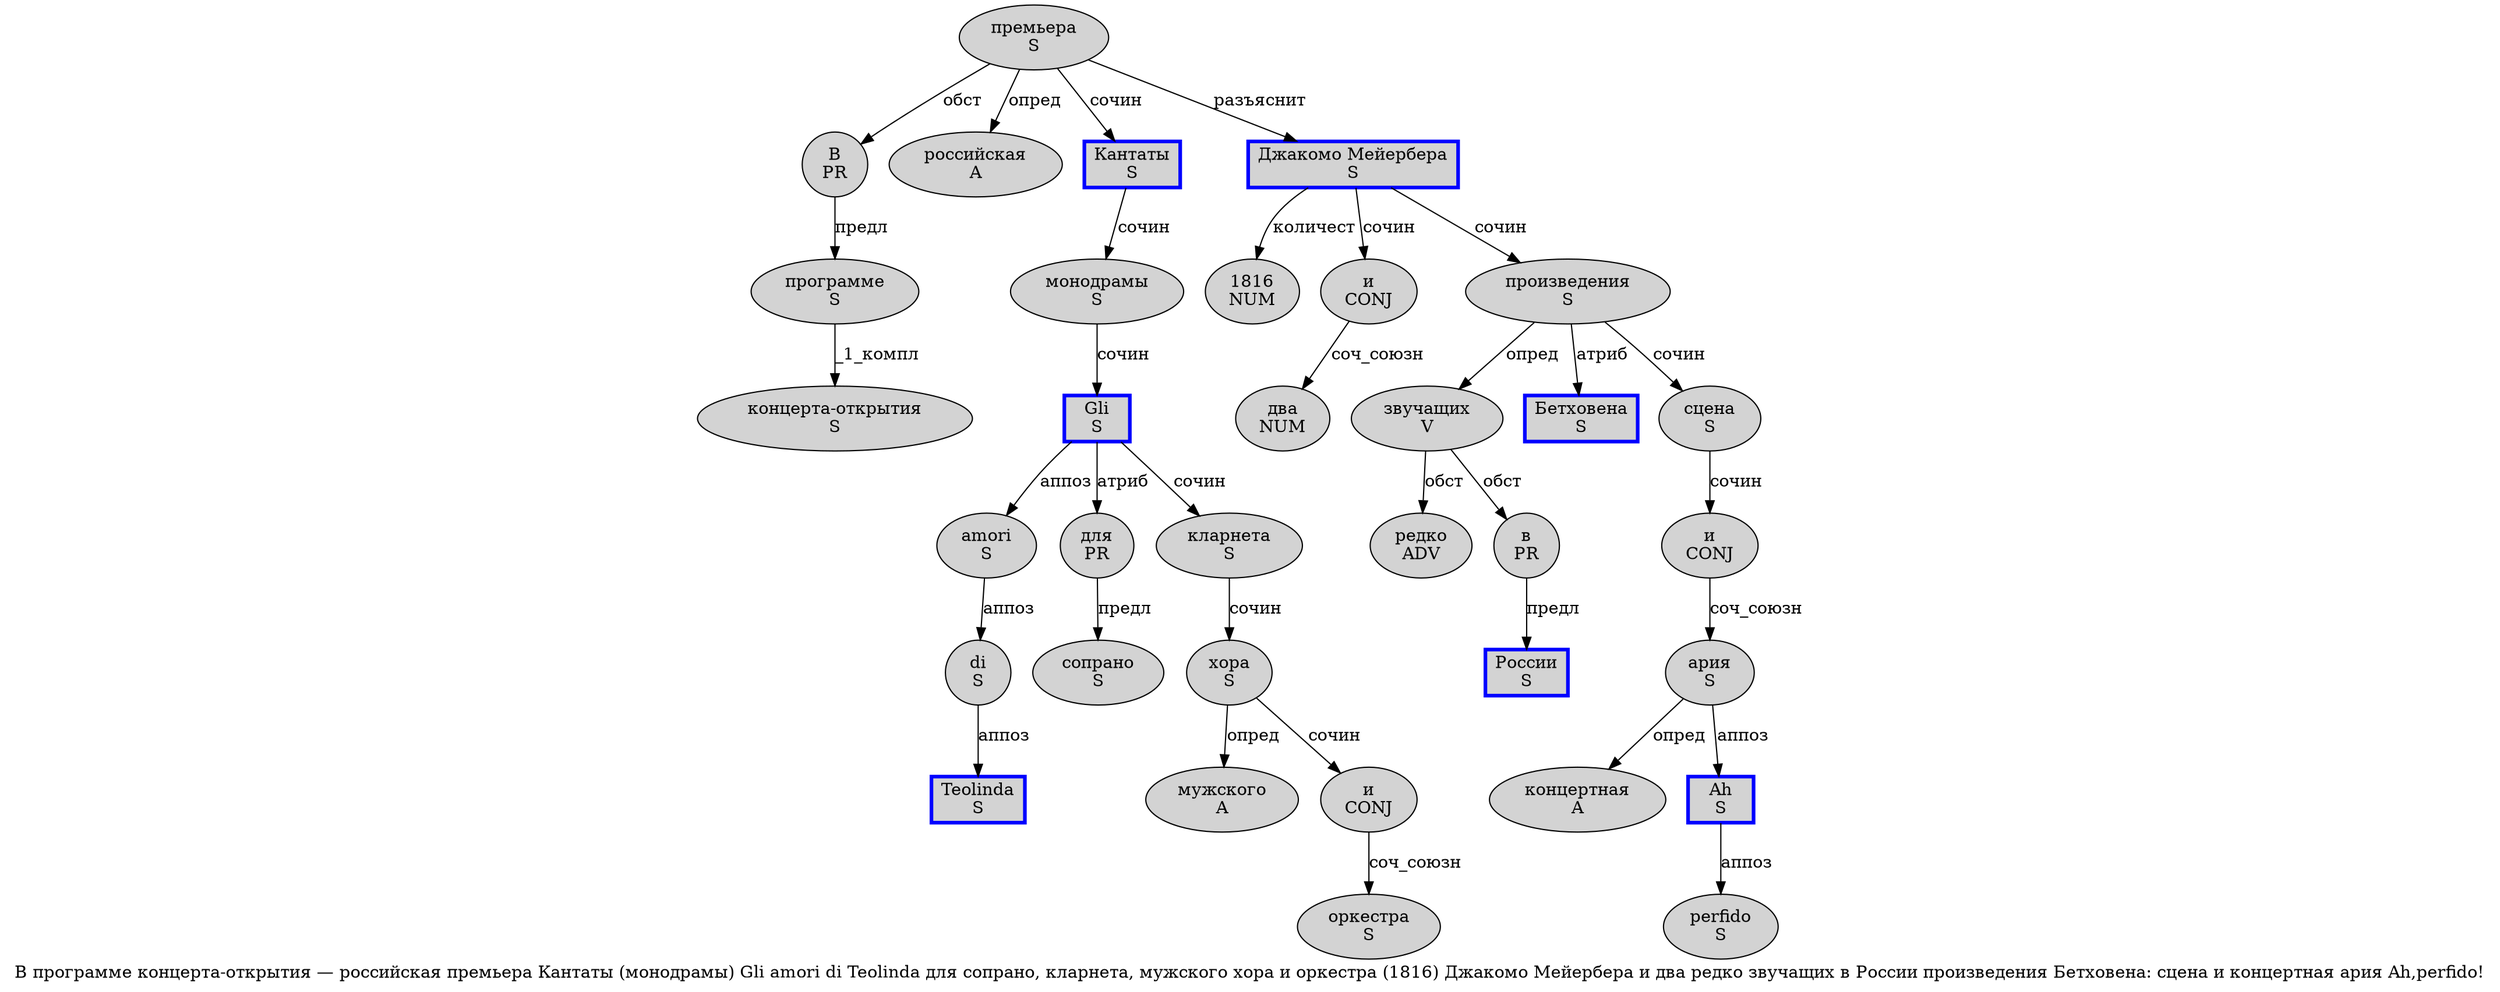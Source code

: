 digraph SENTENCE_1286 {
	graph [label="В программе концерта-открытия — российская премьера Кантаты (монодрамы) Gli amori di Teolinda для сопрано, кларнета, мужского хора и оркестра (1816) Джакомо Мейербера и два редко звучащих в России произведения Бетховена: сцена и концертная ария Ah,perfido!"]
	node [style=filled]
		0 [label="В
PR" color="" fillcolor=lightgray penwidth=1 shape=ellipse]
		1 [label="программе
S" color="" fillcolor=lightgray penwidth=1 shape=ellipse]
		2 [label="концерта-открытия
S" color="" fillcolor=lightgray penwidth=1 shape=ellipse]
		4 [label="российская
A" color="" fillcolor=lightgray penwidth=1 shape=ellipse]
		5 [label="премьера
S" color="" fillcolor=lightgray penwidth=1 shape=ellipse]
		6 [label="Кантаты
S" color=blue fillcolor=lightgray penwidth=3 shape=box]
		8 [label="монодрамы
S" color="" fillcolor=lightgray penwidth=1 shape=ellipse]
		10 [label="Gli
S" color=blue fillcolor=lightgray penwidth=3 shape=box]
		11 [label="amori
S" color="" fillcolor=lightgray penwidth=1 shape=ellipse]
		12 [label="di
S" color="" fillcolor=lightgray penwidth=1 shape=ellipse]
		13 [label="Teolinda
S" color=blue fillcolor=lightgray penwidth=3 shape=box]
		14 [label="для
PR" color="" fillcolor=lightgray penwidth=1 shape=ellipse]
		15 [label="сопрано
S" color="" fillcolor=lightgray penwidth=1 shape=ellipse]
		17 [label="кларнета
S" color="" fillcolor=lightgray penwidth=1 shape=ellipse]
		19 [label="мужского
A" color="" fillcolor=lightgray penwidth=1 shape=ellipse]
		20 [label="хора
S" color="" fillcolor=lightgray penwidth=1 shape=ellipse]
		21 [label="и
CONJ" color="" fillcolor=lightgray penwidth=1 shape=ellipse]
		22 [label="оркестра
S" color="" fillcolor=lightgray penwidth=1 shape=ellipse]
		24 [label="1816
NUM" color="" fillcolor=lightgray penwidth=1 shape=ellipse]
		26 [label="Джакомо Мейербера
S" color=blue fillcolor=lightgray penwidth=3 shape=box]
		27 [label="и
CONJ" color="" fillcolor=lightgray penwidth=1 shape=ellipse]
		28 [label="два
NUM" color="" fillcolor=lightgray penwidth=1 shape=ellipse]
		29 [label="редко
ADV" color="" fillcolor=lightgray penwidth=1 shape=ellipse]
		30 [label="звучащих
V" color="" fillcolor=lightgray penwidth=1 shape=ellipse]
		31 [label="в
PR" color="" fillcolor=lightgray penwidth=1 shape=ellipse]
		32 [label="России
S" color=blue fillcolor=lightgray penwidth=3 shape=box]
		33 [label="произведения
S" color="" fillcolor=lightgray penwidth=1 shape=ellipse]
		34 [label="Бетховена
S" color=blue fillcolor=lightgray penwidth=3 shape=box]
		36 [label="сцена
S" color="" fillcolor=lightgray penwidth=1 shape=ellipse]
		37 [label="и
CONJ" color="" fillcolor=lightgray penwidth=1 shape=ellipse]
		38 [label="концертная
A" color="" fillcolor=lightgray penwidth=1 shape=ellipse]
		39 [label="ария
S" color="" fillcolor=lightgray penwidth=1 shape=ellipse]
		40 [label="Ah
S" color=blue fillcolor=lightgray penwidth=3 shape=box]
		42 [label="perfido
S" color="" fillcolor=lightgray penwidth=1 shape=ellipse]
			21 -> 22 [label="соч_союзн"]
			14 -> 15 [label="предл"]
			30 -> 29 [label="обст"]
			30 -> 31 [label="обст"]
			36 -> 37 [label="сочин"]
			33 -> 30 [label="опред"]
			33 -> 34 [label="атриб"]
			33 -> 36 [label="сочин"]
			1 -> 2 [label="_1_компл"]
			6 -> 8 [label="сочин"]
			26 -> 24 [label="количест"]
			26 -> 27 [label="сочин"]
			26 -> 33 [label="сочин"]
			0 -> 1 [label="предл"]
			10 -> 11 [label="аппоз"]
			10 -> 14 [label="атриб"]
			10 -> 17 [label="сочин"]
			11 -> 12 [label="аппоз"]
			39 -> 38 [label="опред"]
			39 -> 40 [label="аппоз"]
			12 -> 13 [label="аппоз"]
			17 -> 20 [label="сочин"]
			5 -> 0 [label="обст"]
			5 -> 4 [label="опред"]
			5 -> 6 [label="сочин"]
			5 -> 26 [label="разъяснит"]
			27 -> 28 [label="соч_союзн"]
			20 -> 19 [label="опред"]
			20 -> 21 [label="сочин"]
			8 -> 10 [label="сочин"]
			40 -> 42 [label="аппоз"]
			31 -> 32 [label="предл"]
			37 -> 39 [label="соч_союзн"]
}